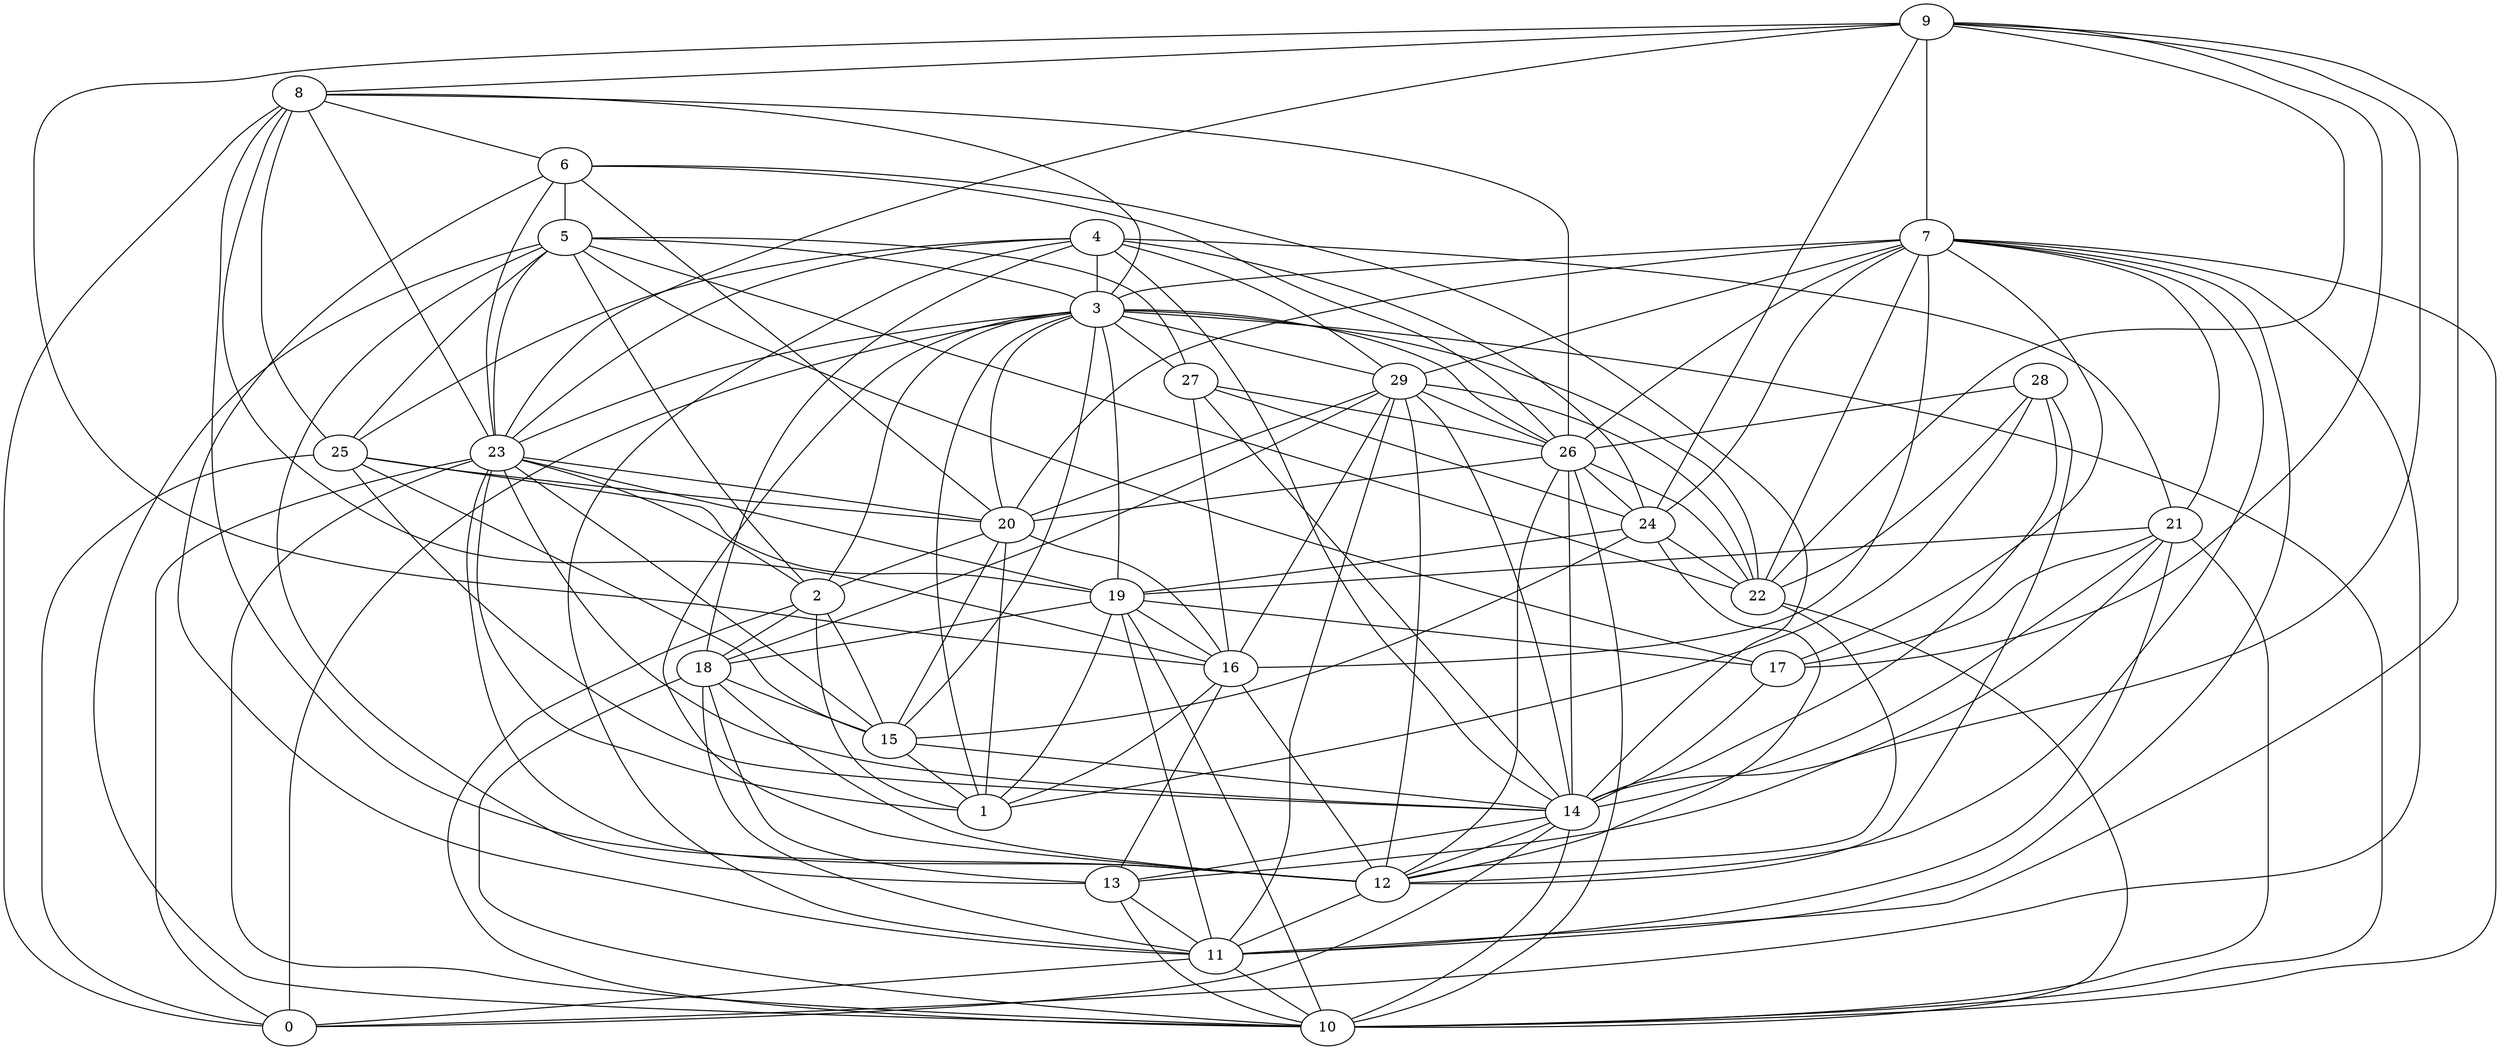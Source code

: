 digraph GG_graph {

subgraph G_graph {
edge [color = black]
"13" -> "11" [dir = none]
"19" -> "10" [dir = none]
"19" -> "17" [dir = none]
"19" -> "1" [dir = none]
"19" -> "18" [dir = none]
"6" -> "20" [dir = none]
"6" -> "26" [dir = none]
"3" -> "1" [dir = none]
"3" -> "29" [dir = none]
"3" -> "0" [dir = none]
"3" -> "19" [dir = none]
"3" -> "2" [dir = none]
"16" -> "12" [dir = none]
"18" -> "13" [dir = none]
"4" -> "23" [dir = none]
"4" -> "24" [dir = none]
"4" -> "11" [dir = none]
"26" -> "22" [dir = none]
"26" -> "14" [dir = none]
"26" -> "10" [dir = none]
"26" -> "24" [dir = none]
"14" -> "13" [dir = none]
"14" -> "0" [dir = none]
"28" -> "14" [dir = none]
"28" -> "26" [dir = none]
"22" -> "12" [dir = none]
"9" -> "16" [dir = none]
"9" -> "23" [dir = none]
"9" -> "22" [dir = none]
"8" -> "25" [dir = none]
"8" -> "3" [dir = none]
"8" -> "0" [dir = none]
"27" -> "16" [dir = none]
"27" -> "26" [dir = none]
"7" -> "21" [dir = none]
"7" -> "16" [dir = none]
"7" -> "3" [dir = none]
"24" -> "19" [dir = none]
"29" -> "16" [dir = none]
"29" -> "18" [dir = none]
"29" -> "14" [dir = none]
"29" -> "22" [dir = none]
"15" -> "1" [dir = none]
"15" -> "14" [dir = none]
"25" -> "14" [dir = none]
"2" -> "18" [dir = none]
"23" -> "15" [dir = none]
"23" -> "0" [dir = none]
"23" -> "12" [dir = none]
"23" -> "1" [dir = none]
"21" -> "11" [dir = none]
"20" -> "2" [dir = none]
"20" -> "15" [dir = none]
"5" -> "3" [dir = none]
"5" -> "22" [dir = none]
"5" -> "23" [dir = none]
"5" -> "13" [dir = none]
"5" -> "17" [dir = none]
"23" -> "20" [dir = none]
"29" -> "26" [dir = none]
"6" -> "23" [dir = none]
"29" -> "20" [dir = none]
"18" -> "15" [dir = none]
"7" -> "29" [dir = none]
"9" -> "11" [dir = none]
"26" -> "20" [dir = none]
"25" -> "20" [dir = none]
"6" -> "5" [dir = none]
"7" -> "20" [dir = none]
"24" -> "12" [dir = none]
"9" -> "24" [dir = none]
"21" -> "10" [dir = none]
"8" -> "6" [dir = none]
"4" -> "18" [dir = none]
"21" -> "13" [dir = none]
"13" -> "10" [dir = none]
"8" -> "23" [dir = none]
"11" -> "10" [dir = none]
"3" -> "22" [dir = none]
"9" -> "7" [dir = none]
"12" -> "11" [dir = none]
"3" -> "12" [dir = none]
"28" -> "1" [dir = none]
"5" -> "2" [dir = none]
"21" -> "19" [dir = none]
"7" -> "12" [dir = none]
"2" -> "15" [dir = none]
"28" -> "22" [dir = none]
"27" -> "24" [dir = none]
"14" -> "10" [dir = none]
"20" -> "1" [dir = none]
"7" -> "22" [dir = none]
"18" -> "12" [dir = none]
"9" -> "8" [dir = none]
"29" -> "11" [dir = none]
"22" -> "10" [dir = none]
"21" -> "14" [dir = none]
"25" -> "15" [dir = none]
"24" -> "15" [dir = none]
"18" -> "10" [dir = none]
"26" -> "12" [dir = none]
"4" -> "25" [dir = none]
"4" -> "3" [dir = none]
"3" -> "10" [dir = none]
"27" -> "14" [dir = none]
"2" -> "1" [dir = none]
"20" -> "16" [dir = none]
"8" -> "12" [dir = none]
"9" -> "17" [dir = none]
"28" -> "12" [dir = none]
"8" -> "26" [dir = none]
"24" -> "22" [dir = none]
"23" -> "19" [dir = none]
"16" -> "1" [dir = none]
"4" -> "14" [dir = none]
"29" -> "12" [dir = none]
"25" -> "0" [dir = none]
"7" -> "17" [dir = none]
"7" -> "0" [dir = none]
"4" -> "21" [dir = none]
"11" -> "0" [dir = none]
"3" -> "23" [dir = none]
"19" -> "16" [dir = none]
"4" -> "29" [dir = none]
"17" -> "14" [dir = none]
"25" -> "19" [dir = none]
"5" -> "27" [dir = none]
"6" -> "14" [dir = none]
"23" -> "14" [dir = none]
"5" -> "10" [dir = none]
"3" -> "26" [dir = none]
"7" -> "11" [dir = none]
"8" -> "16" [dir = none]
"23" -> "10" [dir = none]
"2" -> "10" [dir = none]
"7" -> "24" [dir = none]
"3" -> "27" [dir = none]
"6" -> "11" [dir = none]
"21" -> "17" [dir = none]
"16" -> "13" [dir = none]
"19" -> "11" [dir = none]
"5" -> "25" [dir = none]
"18" -> "11" [dir = none]
"3" -> "15" [dir = none]
"14" -> "12" [dir = none]
"7" -> "26" [dir = none]
"9" -> "14" [dir = none]
"7" -> "10" [dir = none]
"23" -> "2" [dir = none]
"3" -> "20" [dir = none]
}

}
